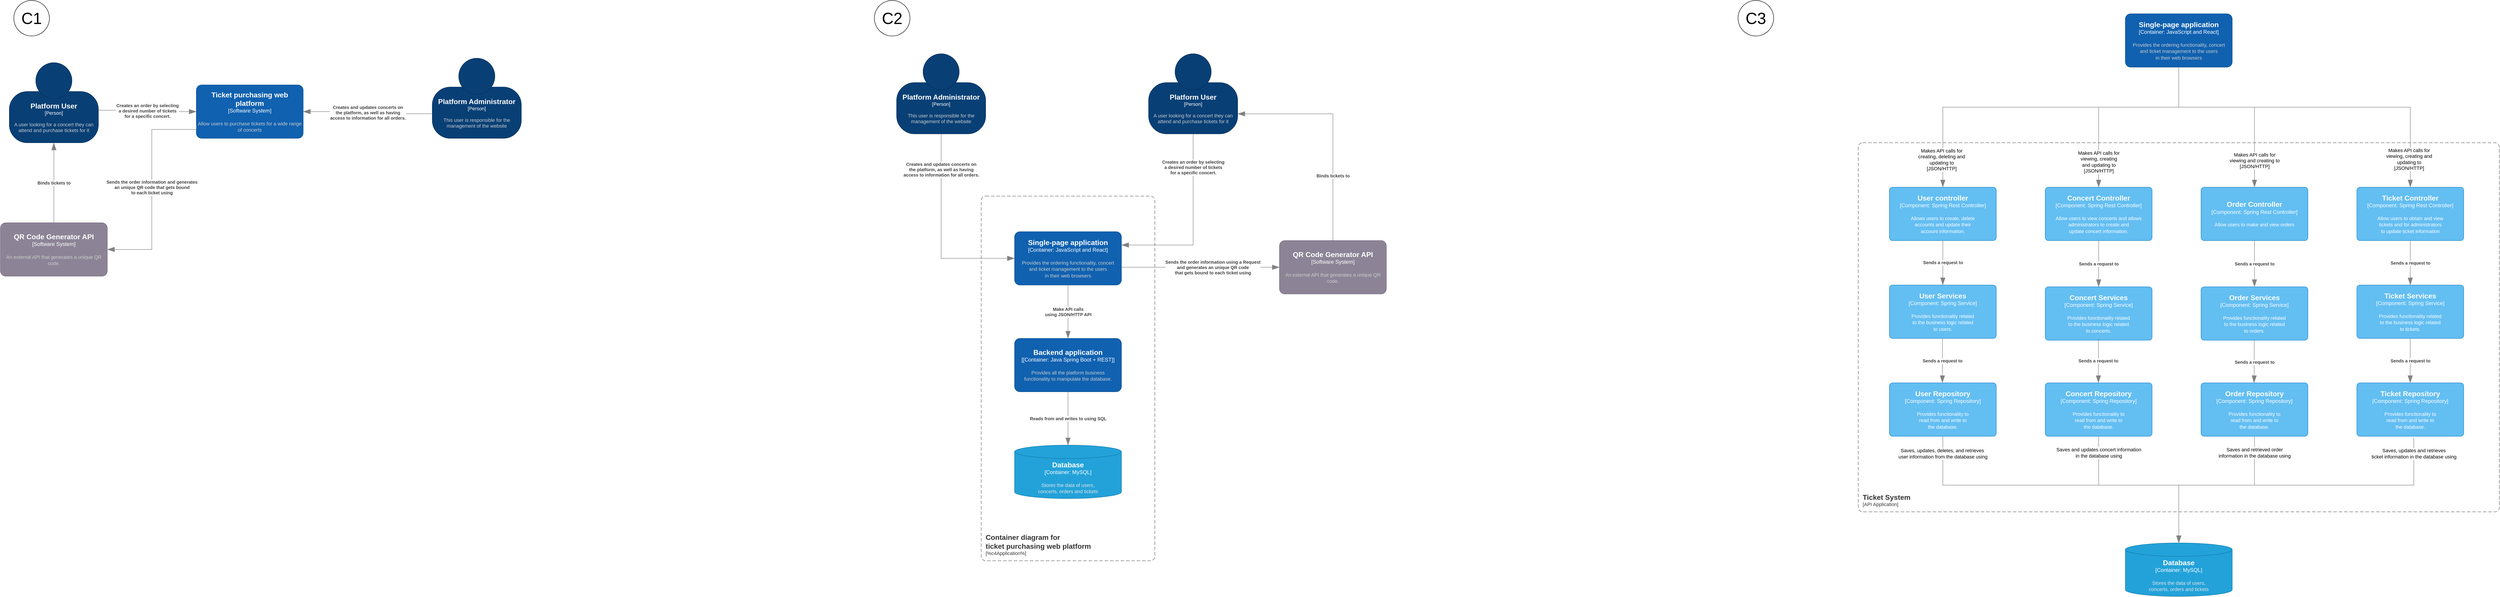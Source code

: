 <mxfile version="22.0.4" type="device">
  <diagram name="Page-1" id="3RLFzzzIy6mbTQJXtCnw">
    <mxGraphModel dx="3549" dy="2446" grid="1" gridSize="10" guides="1" tooltips="1" connect="1" arrows="1" fold="1" page="1" pageScale="1" pageWidth="827" pageHeight="1169" math="0" shadow="0">
      <root>
        <mxCell id="0" />
        <mxCell id="1" parent="0" />
        <object placeholders="1" c4Name="Platform Administrator" c4Type="Person" c4Description="This user is responsible for the management of the website" label="&lt;font style=&quot;font-size: 16px&quot;&gt;&lt;b&gt;%c4Name%&lt;/b&gt;&lt;/font&gt;&lt;div&gt;[%c4Type%]&lt;/div&gt;&lt;br&gt;&lt;div&gt;&lt;font style=&quot;font-size: 11px&quot;&gt;&lt;font color=&quot;#cccccc&quot;&gt;%c4Description%&lt;/font&gt;&lt;/div&gt;" id="yd8mIZWFUKg9_xZ7_0ex-1">
          <mxCell style="html=1;fontSize=11;dashed=0;whiteSpace=wrap;fillColor=#083F75;strokeColor=#06315C;fontColor=#ffffff;shape=mxgraph.c4.person2;align=center;metaEdit=1;points=[[0.5,0,0],[1,0.5,0],[1,0.75,0],[0.75,1,0],[0.5,1,0],[0.25,1,0],[0,0.75,0],[0,0.5,0]];resizable=0;" parent="1" vertex="1">
            <mxGeometry x="557" y="10" width="200" height="180" as="geometry" />
          </mxCell>
        </object>
        <object placeholders="1" c4Name="Platform User" c4Type="Person" c4Description="A user looking for a concert they can attend and purchase tickets for it" label="&lt;font style=&quot;font-size: 16px&quot;&gt;&lt;b&gt;%c4Name%&lt;/b&gt;&lt;/font&gt;&lt;div&gt;[%c4Type%]&lt;/div&gt;&lt;br&gt;&lt;div&gt;&lt;font style=&quot;font-size: 11px&quot;&gt;&lt;font color=&quot;#cccccc&quot;&gt;%c4Description%&lt;/font&gt;&lt;/div&gt;" id="yd8mIZWFUKg9_xZ7_0ex-2">
          <mxCell style="html=1;fontSize=11;dashed=0;whiteSpace=wrap;fillColor=#083F75;strokeColor=#06315C;fontColor=#ffffff;shape=mxgraph.c4.person2;align=center;metaEdit=1;points=[[0.5,0,0],[1,0.5,0],[1,0.75,0],[0.75,1,0],[0.5,1,0],[0.25,1,0],[0,0.75,0],[0,0.5,0]];resizable=0;" parent="1" vertex="1">
            <mxGeometry x="-393" y="20" width="200" height="180" as="geometry" />
          </mxCell>
        </object>
        <object placeholders="1" c4Name="Ticket purchasing web platform" c4Type="Software System" c4Description="Allow users to purchase tickets for a wide range of concerts" label="&lt;font style=&quot;font-size: 16px&quot;&gt;&lt;b&gt;%c4Name%&lt;/b&gt;&lt;/font&gt;&lt;div&gt;[%c4Type%]&lt;/div&gt;&lt;br&gt;&lt;div&gt;&lt;font style=&quot;font-size: 11px&quot;&gt;&lt;font color=&quot;#cccccc&quot;&gt;%c4Description%&lt;/font&gt;&lt;/div&gt;" id="yd8mIZWFUKg9_xZ7_0ex-3">
          <mxCell style="rounded=1;whiteSpace=wrap;html=1;labelBackgroundColor=none;fillColor=#1061B0;fontColor=#ffffff;align=center;arcSize=10;strokeColor=#0D5091;metaEdit=1;resizable=0;points=[[0.25,0,0],[0.5,0,0],[0.75,0,0],[1,0.25,0],[1,0.5,0],[1,0.75,0],[0.75,1,0],[0.5,1,0],[0.25,1,0],[0,0.75,0],[0,0.5,0],[0,0.25,0]];" parent="1" vertex="1">
            <mxGeometry x="27" y="70" width="240" height="120" as="geometry" />
          </mxCell>
        </object>
        <object placeholders="1" c4Name="QR Code Generator API" c4Type="Software System" c4Description="An external API that generates a unique QR code." label="&lt;font style=&quot;font-size: 16px&quot;&gt;&lt;b&gt;%c4Name%&lt;/b&gt;&lt;/font&gt;&lt;div&gt;[%c4Type%]&lt;/div&gt;&lt;br&gt;&lt;div&gt;&lt;font style=&quot;font-size: 11px&quot;&gt;&lt;font color=&quot;#cccccc&quot;&gt;%c4Description%&lt;/font&gt;&lt;/div&gt;" id="yd8mIZWFUKg9_xZ7_0ex-4">
          <mxCell style="rounded=1;whiteSpace=wrap;html=1;labelBackgroundColor=none;fillColor=#8C8496;fontColor=#ffffff;align=center;arcSize=10;strokeColor=#736782;metaEdit=1;resizable=0;points=[[0.25,0,0],[0.5,0,0],[0.75,0,0],[1,0.25,0],[1,0.5,0],[1,0.75,0],[0.75,1,0],[0.5,1,0],[0.25,1,0],[0,0.75,0],[0,0.5,0],[0,0.25,0]];" parent="1" vertex="1">
            <mxGeometry x="-413" y="380" width="240" height="120" as="geometry" />
          </mxCell>
        </object>
        <object placeholders="1" c4Type="Relationship" c4Description="Sends the order information and generates&#xa;an unique QR code that gets bound&#xa;to each ticket using" label="&lt;div style=&quot;text-align: left&quot;&gt;&lt;div style=&quot;text-align: center&quot;&gt;&lt;b&gt;%c4Description%&lt;/b&gt;&lt;/div&gt;" id="yd8mIZWFUKg9_xZ7_0ex-5">
          <mxCell style="endArrow=blockThin;html=1;fontSize=10;fontColor=#404040;strokeWidth=1;endFill=1;strokeColor=#828282;elbow=vertical;metaEdit=1;endSize=14;startSize=14;jumpStyle=arc;jumpSize=16;rounded=0;edgeStyle=orthogonalEdgeStyle;exitX=0;exitY=0.75;exitDx=0;exitDy=0;exitPerimeter=0;entryX=1;entryY=0.5;entryDx=0;entryDy=0;entryPerimeter=0;" parent="1" source="yd8mIZWFUKg9_xZ7_0ex-3" target="yd8mIZWFUKg9_xZ7_0ex-4" edge="1">
            <mxGeometry width="240" relative="1" as="geometry">
              <mxPoint x="-33" y="370" as="sourcePoint" />
              <mxPoint x="207" y="370" as="targetPoint" />
              <Array as="points">
                <mxPoint x="27" y="170" />
                <mxPoint x="-73" y="170" />
                <mxPoint x="-73" y="440" />
              </Array>
            </mxGeometry>
          </mxCell>
        </object>
        <object placeholders="1" c4Type="Relationship" c4Description="Binds tickets to" label="&lt;div style=&quot;text-align: left&quot;&gt;&lt;div style=&quot;text-align: center&quot;&gt;&lt;b&gt;%c4Description%&lt;/b&gt;&lt;/div&gt;" id="yd8mIZWFUKg9_xZ7_0ex-6">
          <mxCell style="endArrow=blockThin;html=1;fontSize=10;fontColor=#404040;strokeWidth=1;endFill=1;strokeColor=#828282;elbow=vertical;metaEdit=1;endSize=14;startSize=14;jumpStyle=arc;jumpSize=16;rounded=0;edgeStyle=orthogonalEdgeStyle;exitX=0.5;exitY=0;exitDx=0;exitDy=0;exitPerimeter=0;entryX=0.5;entryY=1;entryDx=0;entryDy=0;entryPerimeter=0;" parent="1" source="yd8mIZWFUKg9_xZ7_0ex-4" target="yd8mIZWFUKg9_xZ7_0ex-2" edge="1">
            <mxGeometry width="240" relative="1" as="geometry">
              <mxPoint x="-33" y="370" as="sourcePoint" />
              <mxPoint x="207" y="370" as="targetPoint" />
            </mxGeometry>
          </mxCell>
        </object>
        <object placeholders="1" c4Type="Relationship" c4Description="Creates an order by selecting &#xa;a desired number of tickets &#xa;for a specific concert." label="&lt;div style=&quot;text-align: left&quot;&gt;&lt;div style=&quot;text-align: center&quot;&gt;&lt;b&gt;%c4Description%&lt;/b&gt;&lt;/div&gt;" id="yd8mIZWFUKg9_xZ7_0ex-9">
          <mxCell style="endArrow=blockThin;html=1;fontSize=10;fontColor=#404040;strokeWidth=1;endFill=1;strokeColor=#828282;elbow=vertical;metaEdit=1;endSize=14;startSize=14;jumpStyle=arc;jumpSize=16;rounded=0;edgeStyle=orthogonalEdgeStyle;exitX=1;exitY=0.594;exitDx=0;exitDy=0;exitPerimeter=0;entryX=0;entryY=0.5;entryDx=0;entryDy=0;entryPerimeter=0;" parent="1" source="yd8mIZWFUKg9_xZ7_0ex-2" target="yd8mIZWFUKg9_xZ7_0ex-3" edge="1">
            <mxGeometry width="240" relative="1" as="geometry">
              <mxPoint x="-33" y="370" as="sourcePoint" />
              <mxPoint x="207" y="370" as="targetPoint" />
            </mxGeometry>
          </mxCell>
        </object>
        <object placeholders="1" c4Type="Relationship" c4Description="Creates and updates concerts on &#xa;the platform, as well as having &#xa;access to information for all orders." label="&lt;div style=&quot;text-align: left&quot;&gt;&lt;div style=&quot;text-align: center&quot;&gt;&lt;b&gt;%c4Description%&lt;/b&gt;&lt;/div&gt;" id="yd8mIZWFUKg9_xZ7_0ex-10">
          <mxCell style="endArrow=blockThin;html=1;fontSize=10;fontColor=#404040;strokeWidth=1;endFill=1;strokeColor=#828282;elbow=vertical;metaEdit=1;endSize=14;startSize=14;jumpStyle=arc;jumpSize=16;rounded=0;edgeStyle=orthogonalEdgeStyle;exitX=-0.005;exitY=0.694;exitDx=0;exitDy=0;exitPerimeter=0;entryX=1;entryY=0.5;entryDx=0;entryDy=0;entryPerimeter=0;" parent="1" source="yd8mIZWFUKg9_xZ7_0ex-1" target="yd8mIZWFUKg9_xZ7_0ex-3" edge="1">
            <mxGeometry width="240" relative="1" as="geometry">
              <mxPoint x="-33" y="370" as="sourcePoint" />
              <mxPoint x="207" y="370" as="targetPoint" />
            </mxGeometry>
          </mxCell>
        </object>
        <mxCell id="yd8mIZWFUKg9_xZ7_0ex-11" value="&lt;font style=&quot;font-size: 36px;&quot;&gt;C1&lt;/font&gt;" style="ellipse;whiteSpace=wrap;html=1;aspect=fixed;" parent="1" vertex="1">
          <mxGeometry x="-383" y="-120" width="80" height="80" as="geometry" />
        </mxCell>
        <object placeholders="1" c4Name="Platform Administrator" c4Type="Person" c4Description="This user is responsible for the management of the website" label="&lt;font style=&quot;font-size: 16px&quot;&gt;&lt;b&gt;%c4Name%&lt;/b&gt;&lt;/font&gt;&lt;div&gt;[%c4Type%]&lt;/div&gt;&lt;br&gt;&lt;div&gt;&lt;font style=&quot;font-size: 11px&quot;&gt;&lt;font color=&quot;#cccccc&quot;&gt;%c4Description%&lt;/font&gt;&lt;/div&gt;" id="yd8mIZWFUKg9_xZ7_0ex-12">
          <mxCell style="html=1;fontSize=11;dashed=0;whiteSpace=wrap;fillColor=#083F75;strokeColor=#06315C;fontColor=#ffffff;shape=mxgraph.c4.person2;align=center;metaEdit=1;points=[[0.5,0,0],[1,0.5,0],[1,0.75,0],[0.75,1,0],[0.5,1,0],[0.25,1,0],[0,0.75,0],[0,0.5,0]];resizable=0;" parent="1" vertex="1">
            <mxGeometry x="1600" width="200" height="180" as="geometry" />
          </mxCell>
        </object>
        <object placeholders="1" c4Name="Platform User" c4Type="Person" c4Description="A user looking for a concert they can attend and purchase tickets for it" label="&lt;font style=&quot;font-size: 16px&quot;&gt;&lt;b&gt;%c4Name%&lt;/b&gt;&lt;/font&gt;&lt;div&gt;[%c4Type%]&lt;/div&gt;&lt;br&gt;&lt;div&gt;&lt;font style=&quot;font-size: 11px&quot;&gt;&lt;font color=&quot;#cccccc&quot;&gt;%c4Description%&lt;/font&gt;&lt;/div&gt;" id="yd8mIZWFUKg9_xZ7_0ex-13">
          <mxCell style="html=1;fontSize=11;dashed=0;whiteSpace=wrap;fillColor=#083F75;strokeColor=#06315C;fontColor=#ffffff;shape=mxgraph.c4.person2;align=center;metaEdit=1;points=[[0.5,0,0],[1,0.5,0],[1,0.75,0],[0.75,1,0],[0.5,1,0],[0.25,1,0],[0,0.75,0],[0,0.5,0]];resizable=0;" parent="1" vertex="1">
            <mxGeometry x="2166" width="200" height="180" as="geometry" />
          </mxCell>
        </object>
        <mxCell id="yd8mIZWFUKg9_xZ7_0ex-14" value="&lt;font style=&quot;font-size: 36px;&quot;&gt;C2&lt;/font&gt;" style="ellipse;whiteSpace=wrap;html=1;aspect=fixed;" parent="1" vertex="1">
          <mxGeometry x="1550" y="-120" width="80" height="80" as="geometry" />
        </mxCell>
        <object placeholders="1" c4Name="Container diagram for &#xa;ticket purchasing web platform" c4Type="ContainerScopeBoundary" label="&lt;font style=&quot;font-size: 16px&quot;&gt;&lt;b&gt;&lt;div style=&quot;text-align: left&quot;&gt;%c4Name%&lt;/div&gt;&lt;/b&gt;&lt;/font&gt;&lt;div style=&quot;text-align: left&quot;&gt;[%c4Application%]&lt;/div&gt;" id="yd8mIZWFUKg9_xZ7_0ex-15">
          <mxCell style="rounded=1;fontSize=11;whiteSpace=wrap;html=1;dashed=1;arcSize=20;fillColor=none;strokeColor=#666666;fontColor=#333333;labelBackgroundColor=none;align=left;verticalAlign=bottom;labelBorderColor=none;spacingTop=0;spacing=10;dashPattern=8 4;metaEdit=1;rotatable=0;perimeter=rectanglePerimeter;noLabel=0;labelPadding=0;allowArrows=0;connectable=0;expand=0;recursiveResize=0;editable=1;pointerEvents=0;absoluteArcSize=1;points=[[0.25,0,0],[0.5,0,0],[0.75,0,0],[1,0.25,0],[1,0.5,0],[1,0.75,0],[0.75,1,0],[0.5,1,0],[0.25,1,0],[0,0.75,0],[0,0.5,0],[0,0.25,0]];" parent="1" vertex="1">
            <mxGeometry x="1790" y="320" width="390" height="820" as="geometry" />
          </mxCell>
        </object>
        <object placeholders="1" c4Type="Database" c4Container="Container" c4Technology="MySQL" c4Description="Stores the data of users, &#xa;concerts, orders and tickets" label="&lt;font style=&quot;font-size: 16px&quot;&gt;&lt;b&gt;%c4Type%&lt;/b&gt;&lt;/font&gt;&lt;div&gt;[%c4Container%:&amp;nbsp;%c4Technology%]&lt;/div&gt;&lt;br&gt;&lt;div&gt;&lt;font style=&quot;font-size: 11px&quot;&gt;&lt;font color=&quot;#E6E6E6&quot;&gt;%c4Description%&lt;/font&gt;&lt;/div&gt;" id="yd8mIZWFUKg9_xZ7_0ex-16">
          <mxCell style="shape=cylinder3;size=15;whiteSpace=wrap;html=1;boundedLbl=1;rounded=0;labelBackgroundColor=none;fillColor=#23A2D9;fontSize=12;fontColor=#ffffff;align=center;strokeColor=#0E7DAD;metaEdit=1;points=[[0.5,0,0],[1,0.25,0],[1,0.5,0],[1,0.75,0],[0.5,1,0],[0,0.75,0],[0,0.5,0],[0,0.25,0]];resizable=0;" parent="1" vertex="1">
            <mxGeometry x="1865" y="880" width="240" height="120" as="geometry" />
          </mxCell>
        </object>
        <object placeholders="1" c4Name="Backend application" c4Type="[Container: Java Spring Boot + REST]" c4Description="Provides all the platform business&#xa;functionality to manipulate the database." label="&lt;font style=&quot;font-size: 16px&quot;&gt;&lt;b&gt;%c4Name%&lt;/b&gt;&lt;/font&gt;&lt;div&gt;[%c4Type%]&lt;/div&gt;&lt;br&gt;&lt;div&gt;&lt;font style=&quot;font-size: 11px&quot;&gt;&lt;font color=&quot;#cccccc&quot;&gt;%c4Description%&lt;/font&gt;&lt;/div&gt;" id="yd8mIZWFUKg9_xZ7_0ex-17">
          <mxCell style="rounded=1;whiteSpace=wrap;html=1;labelBackgroundColor=none;fillColor=#1061B0;fontColor=#ffffff;align=center;arcSize=10;strokeColor=#0D5091;metaEdit=1;resizable=0;points=[[0.25,0,0],[0.5,0,0],[0.75,0,0],[1,0.25,0],[1,0.5,0],[1,0.75,0],[0.75,1,0],[0.5,1,0],[0.25,1,0],[0,0.75,0],[0,0.5,0],[0,0.25,0]];" parent="1" vertex="1">
            <mxGeometry x="1865" y="640" width="240" height="120" as="geometry" />
          </mxCell>
        </object>
        <object placeholders="1" c4Name="Single-page application" c4Type="Container: JavaScript and React" c4Description="Provides the ordering functionality, concert&#xa; and ticket management to the users &#xa;in their web browsers" label="&lt;font style=&quot;font-size: 16px&quot;&gt;&lt;b&gt;%c4Name%&lt;/b&gt;&lt;/font&gt;&lt;div&gt;[%c4Type%]&lt;/div&gt;&lt;br&gt;&lt;div&gt;&lt;font style=&quot;font-size: 11px&quot;&gt;&lt;font color=&quot;#cccccc&quot;&gt;%c4Description%&lt;/font&gt;&lt;/div&gt;" id="yd8mIZWFUKg9_xZ7_0ex-18">
          <mxCell style="rounded=1;whiteSpace=wrap;html=1;labelBackgroundColor=none;fillColor=#1061B0;fontColor=#ffffff;align=center;arcSize=10;strokeColor=#0D5091;metaEdit=1;resizable=0;points=[[0.25,0,0],[0.5,0,0],[0.75,0,0],[1,0.25,0],[1,0.5,0],[1,0.75,0],[0.75,1,0],[0.5,1,0],[0.25,1,0],[0,0.75,0],[0,0.5,0],[0,0.25,0]];" parent="1" vertex="1">
            <mxGeometry x="1865" y="400" width="240" height="120" as="geometry" />
          </mxCell>
        </object>
        <object placeholders="1" c4Type="Relationship" c4Description="Creates and updates concerts on &#xa;the platform, as well as having &#xa;access to information for all orders." label="&lt;div style=&quot;text-align: left&quot;&gt;&lt;div style=&quot;text-align: center&quot;&gt;&lt;b&gt;%c4Description%&lt;/b&gt;&lt;/div&gt;" id="yd8mIZWFUKg9_xZ7_0ex-20">
          <mxCell style="endArrow=blockThin;html=1;fontSize=10;fontColor=#404040;strokeWidth=1;endFill=1;strokeColor=#828282;elbow=vertical;metaEdit=1;endSize=14;startSize=14;jumpStyle=arc;jumpSize=16;rounded=0;edgeStyle=orthogonalEdgeStyle;exitX=0.5;exitY=1;exitDx=0;exitDy=0;exitPerimeter=0;entryX=0;entryY=0.5;entryDx=0;entryDy=0;entryPerimeter=0;" parent="1" source="yd8mIZWFUKg9_xZ7_0ex-12" target="yd8mIZWFUKg9_xZ7_0ex-18" edge="1">
            <mxGeometry x="-0.64" width="240" relative="1" as="geometry">
              <mxPoint x="1850" y="400" as="sourcePoint" />
              <mxPoint x="2090" y="400" as="targetPoint" />
              <mxPoint as="offset" />
            </mxGeometry>
          </mxCell>
        </object>
        <object placeholders="1" c4Type="Relationship" c4Description="Creates an order by selecting &#xa;a desired number of tickets &#xa;for a specific concert." label="&lt;div style=&quot;text-align: left&quot;&gt;&lt;div style=&quot;text-align: center&quot;&gt;&lt;b&gt;%c4Description%&lt;/b&gt;&lt;/div&gt;" id="yd8mIZWFUKg9_xZ7_0ex-21">
          <mxCell style="endArrow=blockThin;html=1;fontSize=10;fontColor=#404040;strokeWidth=1;endFill=1;strokeColor=#828282;elbow=vertical;metaEdit=1;endSize=14;startSize=14;jumpStyle=arc;jumpSize=16;rounded=0;edgeStyle=orthogonalEdgeStyle;exitX=0.5;exitY=1;exitDx=0;exitDy=0;exitPerimeter=0;entryX=1;entryY=0.25;entryDx=0;entryDy=0;entryPerimeter=0;" parent="1" source="yd8mIZWFUKg9_xZ7_0ex-13" target="yd8mIZWFUKg9_xZ7_0ex-18" edge="1">
            <mxGeometry x="-0.637" width="240" relative="1" as="geometry">
              <mxPoint x="2060" y="310" as="sourcePoint" />
              <mxPoint x="2300" y="310" as="targetPoint" />
              <Array as="points">
                <mxPoint x="2266" y="430" />
              </Array>
              <mxPoint as="offset" />
            </mxGeometry>
          </mxCell>
        </object>
        <object placeholders="1" c4Type="Relationship" c4Description="Sends the order information using a Request &#xa;and generates an unique QR code &#xa;that gets bound to each ticket using" label="&lt;div style=&quot;text-align: left&quot;&gt;&lt;div style=&quot;text-align: center&quot;&gt;&lt;b&gt;%c4Description%&lt;/b&gt;&lt;/div&gt;" id="yd8mIZWFUKg9_xZ7_0ex-23">
          <mxCell style="endArrow=blockThin;html=1;fontSize=10;fontColor=#404040;strokeWidth=1;endFill=1;strokeColor=#828282;elbow=vertical;metaEdit=1;endSize=14;startSize=14;jumpStyle=arc;jumpSize=16;rounded=0;edgeStyle=orthogonalEdgeStyle;exitX=1;exitY=0.75;exitDx=0;exitDy=0;exitPerimeter=0;entryX=0;entryY=0.5;entryDx=0;entryDy=0;entryPerimeter=0;" parent="1" target="yd8mIZWFUKg9_xZ7_0ex-27" edge="1">
            <mxGeometry x="0.156" width="240" relative="1" as="geometry">
              <mxPoint x="2105" y="480" as="sourcePoint" />
              <mxPoint x="2440" y="480" as="targetPoint" />
              <Array as="points" />
              <mxPoint as="offset" />
            </mxGeometry>
          </mxCell>
        </object>
        <object placeholders="1" c4Type="Relationship" c4Description="Binds tickets to" label="&lt;div style=&quot;text-align: left&quot;&gt;&lt;div style=&quot;text-align: center&quot;&gt;&lt;b&gt;%c4Description%&lt;/b&gt;&lt;/div&gt;" id="yd8mIZWFUKg9_xZ7_0ex-24">
          <mxCell style="endArrow=blockThin;html=1;fontSize=10;fontColor=#404040;strokeWidth=1;endFill=1;strokeColor=#828282;elbow=vertical;metaEdit=1;endSize=14;startSize=14;jumpStyle=arc;jumpSize=16;rounded=0;edgeStyle=orthogonalEdgeStyle;exitX=0.5;exitY=0;exitDx=0;exitDy=0;exitPerimeter=0;entryX=1;entryY=0.75;entryDx=0;entryDy=0;entryPerimeter=0;" parent="1" source="yd8mIZWFUKg9_xZ7_0ex-27" target="yd8mIZWFUKg9_xZ7_0ex-13" edge="1">
            <mxGeometry x="-0.415" width="240" relative="1" as="geometry">
              <mxPoint x="2560" y="420" as="sourcePoint" />
              <mxPoint x="2530" y="140" as="targetPoint" />
              <mxPoint as="offset" />
            </mxGeometry>
          </mxCell>
        </object>
        <object placeholders="1" c4Type="Relationship" c4Description="Make API calls&#xa;using JSON/HTTP API" label="&lt;div style=&quot;text-align: left&quot;&gt;&lt;div style=&quot;text-align: center&quot;&gt;&lt;b&gt;%c4Description%&lt;/b&gt;&lt;/div&gt;" id="yd8mIZWFUKg9_xZ7_0ex-25">
          <mxCell style="endArrow=blockThin;html=1;fontSize=10;fontColor=#404040;strokeWidth=1;endFill=1;strokeColor=#828282;elbow=vertical;metaEdit=1;endSize=14;startSize=14;jumpStyle=arc;jumpSize=16;rounded=0;edgeStyle=orthogonalEdgeStyle;exitX=0.5;exitY=1;exitDx=0;exitDy=0;exitPerimeter=0;entryX=0.5;entryY=0;entryDx=0;entryDy=0;entryPerimeter=0;" parent="1" source="yd8mIZWFUKg9_xZ7_0ex-18" target="yd8mIZWFUKg9_xZ7_0ex-17" edge="1">
            <mxGeometry width="240" relative="1" as="geometry">
              <mxPoint x="2060" y="830" as="sourcePoint" />
              <mxPoint x="2300" y="830" as="targetPoint" />
            </mxGeometry>
          </mxCell>
        </object>
        <object placeholders="1" c4Type="Relationship" c4Description="Reads from and writes to using SQL" label="&lt;div style=&quot;text-align: left&quot;&gt;&lt;div style=&quot;text-align: center&quot;&gt;&lt;b&gt;%c4Description%&lt;/b&gt;&lt;/div&gt;" id="yd8mIZWFUKg9_xZ7_0ex-26">
          <mxCell style="endArrow=blockThin;html=1;fontSize=10;fontColor=#404040;strokeWidth=1;endFill=1;strokeColor=#828282;elbow=vertical;metaEdit=1;endSize=14;startSize=14;jumpStyle=arc;jumpSize=16;rounded=0;edgeStyle=orthogonalEdgeStyle;exitX=0.5;exitY=1;exitDx=0;exitDy=0;exitPerimeter=0;entryX=0.5;entryY=0;entryDx=0;entryDy=0;entryPerimeter=0;" parent="1" source="yd8mIZWFUKg9_xZ7_0ex-17" target="yd8mIZWFUKg9_xZ7_0ex-16" edge="1">
            <mxGeometry width="240" relative="1" as="geometry">
              <mxPoint x="2060" y="740" as="sourcePoint" />
              <mxPoint x="2300" y="740" as="targetPoint" />
            </mxGeometry>
          </mxCell>
        </object>
        <object placeholders="1" c4Name="QR Code Generator API" c4Type="Software System" c4Description="An external API that generates a unique QR code." label="&lt;font style=&quot;font-size: 16px&quot;&gt;&lt;b&gt;%c4Name%&lt;/b&gt;&lt;/font&gt;&lt;div&gt;[%c4Type%]&lt;/div&gt;&lt;br&gt;&lt;div&gt;&lt;font style=&quot;font-size: 11px&quot;&gt;&lt;font color=&quot;#cccccc&quot;&gt;%c4Description%&lt;/font&gt;&lt;/div&gt;" id="yd8mIZWFUKg9_xZ7_0ex-27">
          <mxCell style="rounded=1;whiteSpace=wrap;html=1;labelBackgroundColor=none;fillColor=#8C8496;fontColor=#ffffff;align=center;arcSize=10;strokeColor=#736782;metaEdit=1;resizable=0;points=[[0.25,0,0],[0.5,0,0],[0.75,0,0],[1,0.25,0],[1,0.5,0],[1,0.75,0],[0.75,1,0],[0.5,1,0],[0.25,1,0],[0,0.75,0],[0,0.5,0],[0,0.25,0]];" parent="1" vertex="1">
            <mxGeometry x="2460" y="420" width="240" height="120" as="geometry" />
          </mxCell>
        </object>
        <mxCell id="yd8mIZWFUKg9_xZ7_0ex-28" value="&lt;font style=&quot;font-size: 36px;&quot;&gt;C3&lt;br&gt;&lt;/font&gt;" style="ellipse;whiteSpace=wrap;html=1;aspect=fixed;" parent="1" vertex="1">
          <mxGeometry x="3490" y="-120" width="80" height="80" as="geometry" />
        </mxCell>
        <object placeholders="1" c4Name="Ticket System" c4Type="ContainerScopeBoundary" c4Application="API Application" label="&lt;font style=&quot;font-size: 16px&quot;&gt;&lt;b&gt;&lt;div style=&quot;text-align: left&quot;&gt;%c4Name%&lt;/div&gt;&lt;/b&gt;&lt;/font&gt;&lt;div style=&quot;text-align: left&quot;&gt;[%c4Application%]&lt;/div&gt;" id="yd8mIZWFUKg9_xZ7_0ex-30">
          <mxCell style="rounded=1;fontSize=11;whiteSpace=wrap;html=1;dashed=1;arcSize=20;fillColor=none;strokeColor=#666666;fontColor=#333333;labelBackgroundColor=none;align=left;verticalAlign=bottom;labelBorderColor=none;spacingTop=0;spacing=10;dashPattern=8 4;metaEdit=1;rotatable=0;perimeter=rectanglePerimeter;noLabel=0;labelPadding=0;allowArrows=0;connectable=0;expand=0;recursiveResize=0;editable=1;pointerEvents=0;absoluteArcSize=1;points=[[0.25,0,0],[0.5,0,0],[0.75,0,0],[1,0.25,0],[1,0.5,0],[1,0.75,0],[0.75,1,0],[0.5,1,0],[0.25,1,0],[0,0.75,0],[0,0.5,0],[0,0.25,0]];" parent="1" vertex="1">
            <mxGeometry x="3760" y="200" width="1440" height="830" as="geometry" />
          </mxCell>
        </object>
        <object placeholders="1" c4Name="Single-page application" c4Type="Container: JavaScript and React" c4Description="Provides the ordering functionality, concert&#xa; and ticket management to the users &#xa;in their web browsers" label="&lt;font style=&quot;font-size: 16px&quot;&gt;&lt;b&gt;%c4Name%&lt;/b&gt;&lt;/font&gt;&lt;div&gt;[%c4Type%]&lt;/div&gt;&lt;br&gt;&lt;div&gt;&lt;font style=&quot;font-size: 11px&quot;&gt;&lt;font color=&quot;#cccccc&quot;&gt;%c4Description%&lt;/font&gt;&lt;/div&gt;" id="yd8mIZWFUKg9_xZ7_0ex-31">
          <mxCell style="rounded=1;whiteSpace=wrap;html=1;labelBackgroundColor=none;fillColor=#1061B0;fontColor=#ffffff;align=center;arcSize=10;strokeColor=#0D5091;metaEdit=1;resizable=0;points=[[0.25,0,0],[0.5,0,0],[0.75,0,0],[1,0.25,0],[1,0.5,0],[1,0.75,0],[0.75,1,0],[0.5,1,0],[0.25,1,0],[0,0.75,0],[0,0.5,0],[0,0.25,0]];" parent="1" vertex="1">
            <mxGeometry x="4360" y="-90" width="240" height="120" as="geometry" />
          </mxCell>
        </object>
        <object placeholders="1" c4Type="Relationship" id="yd8mIZWFUKg9_xZ7_0ex-38">
          <mxCell style="endArrow=blockThin;html=1;fontSize=10;fontColor=#404040;strokeWidth=1;endFill=1;strokeColor=#828282;elbow=vertical;metaEdit=1;endSize=14;startSize=14;jumpStyle=arc;jumpSize=16;rounded=0;edgeStyle=orthogonalEdgeStyle;entryX=0.5;entryY=0;entryDx=0;entryDy=0;entryPerimeter=0;" parent="1" target="yd8mIZWFUKg9_xZ7_0ex-45" edge="1">
            <mxGeometry width="240" relative="1" as="geometry">
              <mxPoint x="4480" y="30" as="sourcePoint" />
              <mxPoint x="4300" y="240" as="targetPoint" />
              <Array as="points">
                <mxPoint x="4480" y="120" />
                <mxPoint x="4300" y="120" />
              </Array>
            </mxGeometry>
          </mxCell>
        </object>
        <mxCell id="hAX12gE_xkIKobP7N-9E-3" value="Makes API calls for&lt;br style=&quot;border-color: var(--border-color);&quot;&gt;viewing, creating &lt;br&gt;and updating to&lt;br style=&quot;border-color: var(--border-color);&quot;&gt;[JSON/HTTP]" style="edgeLabel;html=1;align=center;verticalAlign=middle;resizable=0;points=[];" parent="yd8mIZWFUKg9_xZ7_0ex-38" vertex="1" connectable="0">
          <mxGeometry x="0.744" y="1" relative="1" as="geometry">
            <mxPoint x="-1" as="offset" />
          </mxGeometry>
        </mxCell>
        <object placeholders="1" c4Type="Relationship" id="yd8mIZWFUKg9_xZ7_0ex-39">
          <mxCell style="endArrow=blockThin;html=1;fontSize=10;fontColor=#404040;strokeWidth=1;endFill=1;strokeColor=#828282;elbow=vertical;metaEdit=1;endSize=14;startSize=14;jumpStyle=arc;jumpSize=16;rounded=0;edgeStyle=orthogonalEdgeStyle;entryX=0.5;entryY=0;entryDx=0;entryDy=0;entryPerimeter=0;" parent="1" target="yd8mIZWFUKg9_xZ7_0ex-46" edge="1">
            <mxGeometry width="240" relative="1" as="geometry">
              <mxPoint x="4480" y="30" as="sourcePoint" />
              <mxPoint x="4650" y="240" as="targetPoint" />
              <Array as="points">
                <mxPoint x="4480" y="120" />
                <mxPoint x="4650" y="120" />
              </Array>
            </mxGeometry>
          </mxCell>
        </object>
        <mxCell id="hAX12gE_xkIKobP7N-9E-6" value="Makes API calls for&lt;br style=&quot;border-color: var(--border-color);&quot;&gt;viewing and creating&amp;nbsp;to&lt;br style=&quot;border-color: var(--border-color);&quot;&gt;[JSON/HTTP]" style="edgeLabel;html=1;align=center;verticalAlign=middle;resizable=0;points=[];" parent="yd8mIZWFUKg9_xZ7_0ex-39" vertex="1" connectable="0">
          <mxGeometry x="0.669" y="2" relative="1" as="geometry">
            <mxPoint x="-2" y="13" as="offset" />
          </mxGeometry>
        </mxCell>
        <object placeholders="1" c4Type="Relationship" id="yd8mIZWFUKg9_xZ7_0ex-42">
          <mxCell style="endArrow=blockThin;html=1;fontSize=10;fontColor=#404040;strokeWidth=1;endFill=1;strokeColor=#828282;elbow=vertical;metaEdit=1;endSize=14;startSize=14;jumpStyle=arc;jumpSize=16;rounded=0;edgeStyle=orthogonalEdgeStyle;entryX=0.5;entryY=0;entryDx=0;entryDy=0;entryPerimeter=0;" parent="1" target="yd8mIZWFUKg9_xZ7_0ex-47" edge="1">
            <mxGeometry width="240" relative="1" as="geometry">
              <mxPoint x="4480" y="30" as="sourcePoint" />
              <mxPoint x="5000" y="240" as="targetPoint" />
              <Array as="points">
                <mxPoint x="4480" y="120" />
                <mxPoint x="5000" y="120" />
              </Array>
            </mxGeometry>
          </mxCell>
        </object>
        <mxCell id="hAX12gE_xkIKobP7N-9E-7" value="Makes API calls for&lt;br style=&quot;border-color: var(--border-color);&quot;&gt;viewing, creating and&lt;br style=&quot;border-color: var(--border-color);&quot;&gt;updating to&lt;br style=&quot;border-color: var(--border-color);&quot;&gt;[JSON/HTTP]" style="edgeLabel;html=1;align=center;verticalAlign=middle;resizable=0;points=[];" parent="yd8mIZWFUKg9_xZ7_0ex-42" vertex="1" connectable="0">
          <mxGeometry x="0.839" y="-3" relative="1" as="geometry">
            <mxPoint as="offset" />
          </mxGeometry>
        </mxCell>
        <object placeholders="1" c4Name="User controller" c4Type="Component" c4Technology="Spring Rest Controller" c4Description="Allows users to create, delete &#xa;accounts and update their &#xa;account information." label="&lt;font style=&quot;font-size: 16px&quot;&gt;&lt;b&gt;%c4Name%&lt;/b&gt;&lt;/font&gt;&lt;div&gt;[%c4Type%: %c4Technology%]&lt;/div&gt;&lt;br&gt;&lt;div&gt;&lt;font style=&quot;font-size: 11px&quot;&gt;%c4Description%&lt;/font&gt;&lt;/div&gt;" id="yd8mIZWFUKg9_xZ7_0ex-44">
          <mxCell style="rounded=1;whiteSpace=wrap;html=1;labelBackgroundColor=none;fillColor=#63BEF2;fontColor=#ffffff;align=center;arcSize=6;strokeColor=#2086C9;metaEdit=1;resizable=0;points=[[0.25,0,0],[0.5,0,0],[0.75,0,0],[1,0.25,0],[1,0.5,0],[1,0.75,0],[0.75,1,0],[0.5,1,0],[0.25,1,0],[0,0.75,0],[0,0.5,0],[0,0.25,0]];" parent="1" vertex="1">
            <mxGeometry x="3830" y="300" width="240" height="120" as="geometry" />
          </mxCell>
        </object>
        <object placeholders="1" c4Name="Concert Controller" c4Type="Component" c4Technology="Spring Rest Controller" c4Description="Allow users to view concerts and allows &#xa;administrators to create and &#xa;update concert information." label="&lt;font style=&quot;font-size: 16px&quot;&gt;&lt;b&gt;%c4Name%&lt;/b&gt;&lt;/font&gt;&lt;div&gt;[%c4Type%: %c4Technology%]&lt;/div&gt;&lt;br&gt;&lt;div&gt;&lt;font style=&quot;font-size: 11px&quot;&gt;%c4Description%&lt;/font&gt;&lt;/div&gt;" id="yd8mIZWFUKg9_xZ7_0ex-45">
          <mxCell style="rounded=1;whiteSpace=wrap;html=1;labelBackgroundColor=none;fillColor=#63BEF2;fontColor=#ffffff;align=center;arcSize=6;strokeColor=#2086C9;metaEdit=1;resizable=0;points=[[0.25,0,0],[0.5,0,0],[0.75,0,0],[1,0.25,0],[1,0.5,0],[1,0.75,0],[0.75,1,0],[0.5,1,0],[0.25,1,0],[0,0.75,0],[0,0.5,0],[0,0.25,0]];" parent="1" vertex="1">
            <mxGeometry x="4180" y="300" width="240" height="120" as="geometry" />
          </mxCell>
        </object>
        <object placeholders="1" c4Name="Order Controller" c4Type="Component" c4Technology="Spring Rest Controller" c4Description="Allow users to make and view orders" label="&lt;font style=&quot;font-size: 16px&quot;&gt;&lt;b&gt;%c4Name%&lt;/b&gt;&lt;/font&gt;&lt;div&gt;[%c4Type%: %c4Technology%]&lt;/div&gt;&lt;br&gt;&lt;div&gt;&lt;font style=&quot;font-size: 11px&quot;&gt;%c4Description%&lt;/font&gt;&lt;/div&gt;" id="yd8mIZWFUKg9_xZ7_0ex-46">
          <mxCell style="rounded=1;whiteSpace=wrap;html=1;labelBackgroundColor=none;fillColor=#63BEF2;fontColor=#ffffff;align=center;arcSize=6;strokeColor=#2086C9;metaEdit=1;resizable=0;points=[[0.25,0,0],[0.5,0,0],[0.75,0,0],[1,0.25,0],[1,0.5,0],[1,0.75,0],[0.75,1,0],[0.5,1,0],[0.25,1,0],[0,0.75,0],[0,0.5,0],[0,0.25,0]];" parent="1" vertex="1">
            <mxGeometry x="4530" y="300" width="240" height="120" as="geometry" />
          </mxCell>
        </object>
        <object placeholders="1" c4Name="Ticket Controller" c4Type="Component" c4Technology="Spring Rest Controller" c4Description="Allow users to obtain and view&#xa;tickets and for administrators&#xa;to update ticket information" label="&lt;font style=&quot;font-size: 16px&quot;&gt;&lt;b&gt;%c4Name%&lt;/b&gt;&lt;/font&gt;&lt;div&gt;[%c4Type%: %c4Technology%]&lt;/div&gt;&lt;br&gt;&lt;div&gt;&lt;font style=&quot;font-size: 11px&quot;&gt;%c4Description%&lt;/font&gt;&lt;/div&gt;" id="yd8mIZWFUKg9_xZ7_0ex-47">
          <mxCell style="rounded=1;whiteSpace=wrap;html=1;labelBackgroundColor=none;fillColor=#63BEF2;fontColor=#ffffff;align=center;arcSize=6;strokeColor=#2086C9;metaEdit=1;resizable=0;points=[[0.25,0,0],[0.5,0,0],[0.75,0,0],[1,0.25,0],[1,0.5,0],[1,0.75,0],[0.75,1,0],[0.5,1,0],[0.25,1,0],[0,0.75,0],[0,0.5,0],[0,0.25,0]];" parent="1" vertex="1">
            <mxGeometry x="4880" y="300" width="240" height="120" as="geometry" />
          </mxCell>
        </object>
        <object placeholders="1" c4Name="User Services" c4Type="Component" c4Technology="Spring Service" c4Description="Provides functionality related&#xa;to the business logic related &#xa;to users.&#xa;" label="&lt;font style=&quot;font-size: 16px&quot;&gt;&lt;b&gt;%c4Name%&lt;/b&gt;&lt;/font&gt;&lt;div&gt;[%c4Type%: %c4Technology%]&lt;/div&gt;&lt;br&gt;&lt;div&gt;&lt;font style=&quot;font-size: 11px&quot;&gt;%c4Description%&lt;/font&gt;&lt;/div&gt;" id="yd8mIZWFUKg9_xZ7_0ex-48">
          <mxCell style="rounded=1;whiteSpace=wrap;html=1;labelBackgroundColor=none;fillColor=#63BEF2;fontColor=#ffffff;align=center;arcSize=6;strokeColor=#2086C9;metaEdit=1;resizable=0;points=[[0.25,0,0],[0.5,0,0],[0.75,0,0],[1,0.25,0],[1,0.5,0],[1,0.75,0],[0.75,1,0],[0.5,1,0],[0.25,1,0],[0,0.75,0],[0,0.5,0],[0,0.25,0]];" parent="1" vertex="1">
            <mxGeometry x="3830" y="520" width="240" height="120" as="geometry" />
          </mxCell>
        </object>
        <object placeholders="1" c4Name="Concert Services" c4Type="Component" c4Technology="Spring Service" c4Description="Provides functionality related&#xa;to the business logic related &#xa;to concerts.&#xa;" label="&lt;font style=&quot;font-size: 16px&quot;&gt;&lt;b&gt;%c4Name%&lt;/b&gt;&lt;/font&gt;&lt;div&gt;[%c4Type%: %c4Technology%]&lt;/div&gt;&lt;br&gt;&lt;div&gt;&lt;font style=&quot;font-size: 11px&quot;&gt;%c4Description%&lt;/font&gt;&lt;/div&gt;" id="yd8mIZWFUKg9_xZ7_0ex-49">
          <mxCell style="rounded=1;whiteSpace=wrap;html=1;labelBackgroundColor=none;fillColor=#63BEF2;fontColor=#ffffff;align=center;arcSize=6;strokeColor=#2086C9;metaEdit=1;resizable=0;points=[[0.25,0,0],[0.5,0,0],[0.75,0,0],[1,0.25,0],[1,0.5,0],[1,0.75,0],[0.75,1,0],[0.5,1,0],[0.25,1,0],[0,0.75,0],[0,0.5,0],[0,0.25,0]];" parent="1" vertex="1">
            <mxGeometry x="4180" y="524" width="240" height="120" as="geometry" />
          </mxCell>
        </object>
        <object placeholders="1" c4Name="Order Services" c4Type="Component" c4Technology="Spring Service" c4Description="Provides functionality related&#xa;to the business logic related &#xa;to orders." label="&lt;font style=&quot;font-size: 16px&quot;&gt;&lt;b&gt;%c4Name%&lt;/b&gt;&lt;/font&gt;&lt;div&gt;[%c4Type%: %c4Technology%]&lt;/div&gt;&lt;br&gt;&lt;div&gt;&lt;font style=&quot;font-size: 11px&quot;&gt;%c4Description%&lt;/font&gt;&lt;/div&gt;" id="yd8mIZWFUKg9_xZ7_0ex-52">
          <mxCell style="rounded=1;whiteSpace=wrap;html=1;labelBackgroundColor=none;fillColor=#63BEF2;fontColor=#ffffff;align=center;arcSize=6;strokeColor=#2086C9;metaEdit=1;resizable=0;points=[[0.25,0,0],[0.5,0,0],[0.75,0,0],[1,0.25,0],[1,0.5,0],[1,0.75,0],[0.75,1,0],[0.5,1,0],[0.25,1,0],[0,0.75,0],[0,0.5,0],[0,0.25,0]];" parent="1" vertex="1">
            <mxGeometry x="4530" y="524" width="240" height="120" as="geometry" />
          </mxCell>
        </object>
        <object placeholders="1" c4Name="Ticket Services" c4Type="Component" c4Technology="Spring Service" c4Description="Provides functionality related&#xa;to the business logic related &#xa;to tickets.&#xa;" label="&lt;font style=&quot;font-size: 16px&quot;&gt;&lt;b&gt;%c4Name%&lt;/b&gt;&lt;/font&gt;&lt;div&gt;[%c4Type%: %c4Technology%]&lt;/div&gt;&lt;br&gt;&lt;div&gt;&lt;font style=&quot;font-size: 11px&quot;&gt;%c4Description%&lt;/font&gt;&lt;/div&gt;" id="yd8mIZWFUKg9_xZ7_0ex-53">
          <mxCell style="rounded=1;whiteSpace=wrap;html=1;labelBackgroundColor=none;fillColor=#63BEF2;fontColor=#ffffff;align=center;arcSize=6;strokeColor=#2086C9;metaEdit=1;resizable=0;points=[[0.25,0,0],[0.5,0,0],[0.75,0,0],[1,0.25,0],[1,0.5,0],[1,0.75,0],[0.75,1,0],[0.5,1,0],[0.25,1,0],[0,0.75,0],[0,0.5,0],[0,0.25,0]];" parent="1" vertex="1">
            <mxGeometry x="4880" y="520" width="240" height="120" as="geometry" />
          </mxCell>
        </object>
        <object placeholders="1" c4Type="Relationship" c4Description="Sends a request to" label="&lt;div style=&quot;text-align: left&quot;&gt;&lt;div style=&quot;text-align: center&quot;&gt;&lt;b&gt;%c4Description%&lt;/b&gt;&lt;/div&gt;" id="yd8mIZWFUKg9_xZ7_0ex-54">
          <mxCell style="endArrow=blockThin;html=1;fontSize=10;fontColor=#404040;strokeWidth=1;endFill=1;strokeColor=#828282;elbow=vertical;metaEdit=1;endSize=14;startSize=14;jumpStyle=arc;jumpSize=16;rounded=0;edgeStyle=orthogonalEdgeStyle;exitX=0.5;exitY=1;exitDx=0;exitDy=0;exitPerimeter=0;entryX=0.5;entryY=0;entryDx=0;entryDy=0;entryPerimeter=0;" parent="1" source="yd8mIZWFUKg9_xZ7_0ex-44" target="yd8mIZWFUKg9_xZ7_0ex-48" edge="1">
            <mxGeometry width="240" relative="1" as="geometry">
              <mxPoint x="4250" y="390" as="sourcePoint" />
              <mxPoint x="4490" y="390" as="targetPoint" />
              <mxPoint y="-1" as="offset" />
            </mxGeometry>
          </mxCell>
        </object>
        <object placeholders="1" c4Type="Relationship" c4Description="Sends a request to" label="&lt;div style=&quot;text-align: left&quot;&gt;&lt;div style=&quot;text-align: center&quot;&gt;&lt;b&gt;%c4Description%&lt;/b&gt;&lt;/div&gt;" id="yd8mIZWFUKg9_xZ7_0ex-55">
          <mxCell style="endArrow=blockThin;html=1;fontSize=10;fontColor=#404040;strokeWidth=1;endFill=1;strokeColor=#828282;elbow=vertical;metaEdit=1;endSize=14;startSize=14;jumpStyle=arc;jumpSize=16;rounded=0;edgeStyle=orthogonalEdgeStyle;exitX=0.5;exitY=1;exitDx=0;exitDy=0;exitPerimeter=0;entryX=0.5;entryY=0;entryDx=0;entryDy=0;entryPerimeter=0;" parent="1" source="yd8mIZWFUKg9_xZ7_0ex-45" target="yd8mIZWFUKg9_xZ7_0ex-49" edge="1">
            <mxGeometry width="240" relative="1" as="geometry">
              <mxPoint x="3960" y="430" as="sourcePoint" />
              <mxPoint x="3960" y="510" as="targetPoint" />
            </mxGeometry>
          </mxCell>
        </object>
        <object placeholders="1" c4Type="Relationship" c4Description="Sends a request to" label="&lt;div style=&quot;text-align: left&quot;&gt;&lt;div style=&quot;text-align: center&quot;&gt;&lt;b&gt;%c4Description%&lt;/b&gt;&lt;/div&gt;" id="yd8mIZWFUKg9_xZ7_0ex-56">
          <mxCell style="endArrow=blockThin;html=1;fontSize=10;fontColor=#404040;strokeWidth=1;endFill=1;strokeColor=#828282;elbow=vertical;metaEdit=1;endSize=14;startSize=14;jumpStyle=arc;jumpSize=16;rounded=0;edgeStyle=orthogonalEdgeStyle;exitX=0.5;exitY=1;exitDx=0;exitDy=0;exitPerimeter=0;entryX=0.5;entryY=0;entryDx=0;entryDy=0;entryPerimeter=0;" parent="1" source="yd8mIZWFUKg9_xZ7_0ex-46" target="yd8mIZWFUKg9_xZ7_0ex-52" edge="1">
            <mxGeometry width="240" relative="1" as="geometry">
              <mxPoint x="3970" y="440" as="sourcePoint" />
              <mxPoint x="3970" y="520" as="targetPoint" />
            </mxGeometry>
          </mxCell>
        </object>
        <object placeholders="1" c4Type="Relationship" c4Description="Sends a request to" label="&lt;div style=&quot;text-align: left&quot;&gt;&lt;div style=&quot;text-align: center&quot;&gt;&lt;b&gt;%c4Description%&lt;/b&gt;&lt;/div&gt;" id="yd8mIZWFUKg9_xZ7_0ex-57">
          <mxCell style="endArrow=blockThin;html=1;fontSize=10;fontColor=#404040;strokeWidth=1;endFill=1;strokeColor=#828282;elbow=vertical;metaEdit=1;endSize=14;startSize=14;jumpStyle=arc;jumpSize=16;rounded=0;edgeStyle=orthogonalEdgeStyle;exitX=0.5;exitY=1;exitDx=0;exitDy=0;exitPerimeter=0;entryX=0.5;entryY=0;entryDx=0;entryDy=0;entryPerimeter=0;" parent="1" source="yd8mIZWFUKg9_xZ7_0ex-47" target="yd8mIZWFUKg9_xZ7_0ex-53" edge="1">
            <mxGeometry width="240" relative="1" as="geometry">
              <mxPoint x="3980" y="450" as="sourcePoint" />
              <mxPoint x="3980" y="530" as="targetPoint" />
            </mxGeometry>
          </mxCell>
        </object>
        <object placeholders="1" c4Name="User Repository" c4Type="Component" c4Technology="Spring Repository" c4Description="Provides functionality to&#xa;read from and write to&#xa;the database." label="&lt;font style=&quot;font-size: 16px&quot;&gt;&lt;b&gt;%c4Name%&lt;/b&gt;&lt;/font&gt;&lt;div&gt;[%c4Type%: %c4Technology%]&lt;/div&gt;&lt;br&gt;&lt;div&gt;&lt;font style=&quot;font-size: 11px&quot;&gt;%c4Description%&lt;/font&gt;&lt;/div&gt;" id="yd8mIZWFUKg9_xZ7_0ex-58">
          <mxCell style="rounded=1;whiteSpace=wrap;html=1;labelBackgroundColor=none;fillColor=#63BEF2;fontColor=#ffffff;align=center;arcSize=6;strokeColor=#2086C9;metaEdit=1;resizable=0;points=[[0.25,0,0],[0.5,0,0],[0.75,0,0],[1,0.25,0],[1,0.5,0],[1,0.75,0],[0.75,1,0],[0.5,1,0],[0.25,1,0],[0,0.75,0],[0,0.5,0],[0,0.25,0]];" parent="1" vertex="1">
            <mxGeometry x="3830" y="740" width="240" height="120" as="geometry" />
          </mxCell>
        </object>
        <object placeholders="1" c4Type="Relationship" c4Description="Sends a request to" label="&lt;div style=&quot;text-align: left&quot;&gt;&lt;div style=&quot;text-align: center&quot;&gt;&lt;b&gt;%c4Description%&lt;/b&gt;&lt;/div&gt;" id="yd8mIZWFUKg9_xZ7_0ex-59">
          <mxCell style="endArrow=blockThin;html=1;fontSize=10;fontColor=#404040;strokeWidth=1;endFill=1;strokeColor=#828282;elbow=vertical;metaEdit=1;endSize=14;startSize=14;jumpStyle=arc;jumpSize=16;rounded=0;edgeStyle=orthogonalEdgeStyle;" parent="1" edge="1">
            <mxGeometry width="240" relative="1" as="geometry">
              <mxPoint x="3949" y="640" as="sourcePoint" />
              <mxPoint x="3949" y="740" as="targetPoint" />
            </mxGeometry>
          </mxCell>
        </object>
        <object placeholders="1" c4Name="Concert Repository" c4Type="Component" c4Technology="Spring Repository" c4Description="Provides functionality to&#xa;read from and write to&#xa;the database." label="&lt;font style=&quot;font-size: 16px&quot;&gt;&lt;b&gt;%c4Name%&lt;/b&gt;&lt;/font&gt;&lt;div&gt;[%c4Type%: %c4Technology%]&lt;/div&gt;&lt;br&gt;&lt;div&gt;&lt;font style=&quot;font-size: 11px&quot;&gt;%c4Description%&lt;/font&gt;&lt;/div&gt;" id="yd8mIZWFUKg9_xZ7_0ex-60">
          <mxCell style="rounded=1;whiteSpace=wrap;html=1;labelBackgroundColor=none;fillColor=#63BEF2;fontColor=#ffffff;align=center;arcSize=6;strokeColor=#2086C9;metaEdit=1;resizable=0;points=[[0.25,0,0],[0.5,0,0],[0.75,0,0],[1,0.25,0],[1,0.5,0],[1,0.75,0],[0.75,1,0],[0.5,1,0],[0.25,1,0],[0,0.75,0],[0,0.5,0],[0,0.25,0]];" parent="1" vertex="1">
            <mxGeometry x="4180" y="740" width="240" height="120" as="geometry" />
          </mxCell>
        </object>
        <object placeholders="1" c4Name="Order Repository" c4Type="Component" c4Technology="Spring Repository" c4Description="Provides functionality to&#xa;read from and write to&#xa;the database." label="&lt;font style=&quot;font-size: 16px&quot;&gt;&lt;b&gt;%c4Name%&lt;/b&gt;&lt;/font&gt;&lt;div&gt;[%c4Type%: %c4Technology%]&lt;/div&gt;&lt;br&gt;&lt;div&gt;&lt;font style=&quot;font-size: 11px&quot;&gt;%c4Description%&lt;/font&gt;&lt;/div&gt;" id="yd8mIZWFUKg9_xZ7_0ex-61">
          <mxCell style="rounded=1;whiteSpace=wrap;html=1;labelBackgroundColor=none;fillColor=#63BEF2;fontColor=#ffffff;align=center;arcSize=6;strokeColor=#2086C9;metaEdit=1;resizable=0;points=[[0.25,0,0],[0.5,0,0],[0.75,0,0],[1,0.25,0],[1,0.5,0],[1,0.75,0],[0.75,1,0],[0.5,1,0],[0.25,1,0],[0,0.75,0],[0,0.5,0],[0,0.25,0]];" parent="1" vertex="1">
            <mxGeometry x="4530" y="740" width="240" height="120" as="geometry" />
          </mxCell>
        </object>
        <object placeholders="1" c4Name="Ticket Repository" c4Type="Component" c4Technology="Spring Repository" c4Description="Provides functionality to&#xa;read from and write to&#xa;the database." label="&lt;font style=&quot;font-size: 16px&quot;&gt;&lt;b&gt;%c4Name%&lt;/b&gt;&lt;/font&gt;&lt;div&gt;[%c4Type%: %c4Technology%]&lt;/div&gt;&lt;br&gt;&lt;div&gt;&lt;font style=&quot;font-size: 11px&quot;&gt;%c4Description%&lt;/font&gt;&lt;/div&gt;" id="yd8mIZWFUKg9_xZ7_0ex-62">
          <mxCell style="rounded=1;whiteSpace=wrap;html=1;labelBackgroundColor=none;fillColor=#63BEF2;fontColor=#ffffff;align=center;arcSize=6;strokeColor=#2086C9;metaEdit=1;resizable=0;points=[[0.25,0,0],[0.5,0,0],[0.75,0,0],[1,0.25,0],[1,0.5,0],[1,0.75,0],[0.75,1,0],[0.5,1,0],[0.25,1,0],[0,0.75,0],[0,0.5,0],[0,0.25,0]];" parent="1" vertex="1">
            <mxGeometry x="4880" y="740" width="240" height="120" as="geometry" />
          </mxCell>
        </object>
        <object placeholders="1" c4Type="Relationship" c4Description="Sends a request to" label="&lt;div style=&quot;text-align: left&quot;&gt;&lt;div style=&quot;text-align: center&quot;&gt;&lt;b&gt;%c4Description%&lt;/b&gt;&lt;/div&gt;" id="yd8mIZWFUKg9_xZ7_0ex-63">
          <mxCell style="endArrow=blockThin;html=1;fontSize=10;fontColor=#404040;strokeWidth=1;endFill=1;strokeColor=#828282;elbow=vertical;metaEdit=1;endSize=14;startSize=14;jumpStyle=arc;jumpSize=16;rounded=0;edgeStyle=orthogonalEdgeStyle;" parent="1" edge="1">
            <mxGeometry width="240" relative="1" as="geometry">
              <mxPoint x="4299.47" y="640" as="sourcePoint" />
              <mxPoint x="4299.47" y="740" as="targetPoint" />
            </mxGeometry>
          </mxCell>
        </object>
        <object placeholders="1" c4Type="Relationship" c4Description="Sends a request to" label="&lt;div style=&quot;text-align: left&quot;&gt;&lt;div style=&quot;text-align: center&quot;&gt;&lt;b&gt;%c4Description%&lt;/b&gt;&lt;/div&gt;" id="yd8mIZWFUKg9_xZ7_0ex-64">
          <mxCell style="endArrow=blockThin;html=1;fontSize=10;fontColor=#404040;strokeWidth=1;endFill=1;strokeColor=#828282;elbow=vertical;metaEdit=1;endSize=14;startSize=14;jumpStyle=arc;jumpSize=16;rounded=0;edgeStyle=orthogonalEdgeStyle;" parent="1" edge="1">
            <mxGeometry width="240" relative="1" as="geometry">
              <mxPoint x="4649.47" y="644" as="sourcePoint" />
              <mxPoint x="4649" y="740" as="targetPoint" />
            </mxGeometry>
          </mxCell>
        </object>
        <object placeholders="1" c4Type="Relationship" c4Description="Sends a request to" label="&lt;div style=&quot;text-align: left&quot;&gt;&lt;div style=&quot;text-align: center&quot;&gt;&lt;b&gt;%c4Description%&lt;/b&gt;&lt;/div&gt;" id="yd8mIZWFUKg9_xZ7_0ex-65">
          <mxCell style="endArrow=blockThin;html=1;fontSize=10;fontColor=#404040;strokeWidth=1;endFill=1;strokeColor=#828282;elbow=vertical;metaEdit=1;endSize=14;startSize=14;jumpStyle=arc;jumpSize=16;rounded=0;edgeStyle=orthogonalEdgeStyle;" parent="1" edge="1">
            <mxGeometry width="240" relative="1" as="geometry">
              <mxPoint x="4999.82" y="640" as="sourcePoint" />
              <mxPoint x="4999.82" y="740" as="targetPoint" />
            </mxGeometry>
          </mxCell>
        </object>
        <object placeholders="1" c4Type="Database" c4Container="Container" c4Technology="MySQL" c4Description="Stores the data of users, &#xa;concerts, orders and tickets" label="&lt;font style=&quot;font-size: 16px&quot;&gt;&lt;b&gt;%c4Type%&lt;/b&gt;&lt;/font&gt;&lt;div&gt;[%c4Container%:&amp;nbsp;%c4Technology%]&lt;/div&gt;&lt;br&gt;&lt;div&gt;&lt;font style=&quot;font-size: 11px&quot;&gt;&lt;font color=&quot;#E6E6E6&quot;&gt;%c4Description%&lt;/font&gt;&lt;/div&gt;" id="yd8mIZWFUKg9_xZ7_0ex-66">
          <mxCell style="shape=cylinder3;size=15;whiteSpace=wrap;html=1;boundedLbl=1;rounded=0;labelBackgroundColor=none;fillColor=#23A2D9;fontSize=12;fontColor=#ffffff;align=center;strokeColor=#0E7DAD;metaEdit=1;points=[[0.5,0,0],[1,0.25,0],[1,0.5,0],[1,0.75,0],[0.5,1,0],[0,0.75,0],[0,0.5,0],[0,0.25,0]];resizable=0;" parent="1" vertex="1">
            <mxGeometry x="4360" y="1100" width="240" height="120" as="geometry" />
          </mxCell>
        </object>
        <object placeholders="1" c4Type="Relationship" id="yd8mIZWFUKg9_xZ7_0ex-69">
          <mxCell style="endArrow=blockThin;html=1;fontSize=10;fontColor=#404040;strokeWidth=1;endFill=1;strokeColor=#828282;elbow=vertical;metaEdit=1;endSize=14;startSize=14;jumpStyle=arc;jumpSize=16;rounded=0;edgeStyle=orthogonalEdgeStyle;exitX=0.5;exitY=1;exitDx=0;exitDy=0;exitPerimeter=0;entryX=0.5;entryY=0;entryDx=0;entryDy=0;entryPerimeter=0;" parent="1" source="yd8mIZWFUKg9_xZ7_0ex-60" target="yd8mIZWFUKg9_xZ7_0ex-66" edge="1">
            <mxGeometry width="240" relative="1" as="geometry">
              <mxPoint x="4270" y="900" as="sourcePoint" />
              <mxPoint x="4510" y="900" as="targetPoint" />
              <Array as="points">
                <mxPoint x="4300" y="970" />
                <mxPoint x="4480" y="970" />
              </Array>
            </mxGeometry>
          </mxCell>
        </object>
        <mxCell id="hAX12gE_xkIKobP7N-9E-11" value="Saves and updates concert information&lt;br style=&quot;border-color: var(--border-color);&quot;&gt;in the database using" style="edgeLabel;html=1;align=center;verticalAlign=middle;resizable=0;points=[];" parent="yd8mIZWFUKg9_xZ7_0ex-69" vertex="1" connectable="0">
          <mxGeometry x="-0.847" y="1" relative="1" as="geometry">
            <mxPoint x="-1" y="5" as="offset" />
          </mxGeometry>
        </mxCell>
        <object placeholders="1" c4Type="Relationship" id="yd8mIZWFUKg9_xZ7_0ex-70">
          <mxCell style="endArrow=blockThin;html=1;fontSize=10;fontColor=#404040;strokeWidth=1;endFill=1;strokeColor=#828282;elbow=vertical;metaEdit=1;endSize=14;startSize=14;jumpStyle=arc;jumpSize=16;rounded=0;edgeStyle=orthogonalEdgeStyle;entryX=0.5;entryY=0;entryDx=0;entryDy=0;entryPerimeter=0;exitX=0.5;exitY=1;exitDx=0;exitDy=0;exitPerimeter=0;" parent="1" source="yd8mIZWFUKg9_xZ7_0ex-61" target="yd8mIZWFUKg9_xZ7_0ex-66" edge="1">
            <mxGeometry width="240" relative="1" as="geometry">
              <mxPoint x="4420" y="900" as="sourcePoint" />
              <mxPoint x="4660" y="900" as="targetPoint" />
              <Array as="points">
                <mxPoint x="4650" y="970" />
                <mxPoint x="4480" y="970" />
              </Array>
            </mxGeometry>
          </mxCell>
        </object>
        <mxCell id="hAX12gE_xkIKobP7N-9E-12" value="Saves and retrieved order &lt;br&gt;information in the database using" style="edgeLabel;html=1;align=center;verticalAlign=middle;resizable=0;points=[];" parent="yd8mIZWFUKg9_xZ7_0ex-70" vertex="1" connectable="0">
          <mxGeometry x="-0.791" y="1" relative="1" as="geometry">
            <mxPoint x="-1" y="-6" as="offset" />
          </mxGeometry>
        </mxCell>
        <object placeholders="1" c4Type="Relationship" id="yd8mIZWFUKg9_xZ7_0ex-71">
          <mxCell style="endArrow=blockThin;html=1;fontSize=10;fontColor=#404040;strokeWidth=1;endFill=1;strokeColor=#828282;elbow=vertical;metaEdit=1;endSize=14;startSize=14;jumpStyle=arc;jumpSize=16;rounded=0;edgeStyle=orthogonalEdgeStyle;entryX=0.5;entryY=0;entryDx=0;entryDy=0;entryPerimeter=0;exitX=0.533;exitY=1.025;exitDx=0;exitDy=0;exitPerimeter=0;" parent="1" source="yd8mIZWFUKg9_xZ7_0ex-62" target="yd8mIZWFUKg9_xZ7_0ex-66" edge="1">
            <mxGeometry width="240" relative="1" as="geometry">
              <mxPoint x="4650" y="900" as="sourcePoint" />
              <mxPoint x="4890" y="900" as="targetPoint" />
              <Array as="points">
                <mxPoint x="5008" y="970" />
                <mxPoint x="4480" y="970" />
              </Array>
            </mxGeometry>
          </mxCell>
        </object>
        <mxCell id="hAX12gE_xkIKobP7N-9E-13" value="Saves, updates and retrieves&lt;br&gt;ticket information in the database using" style="edgeLabel;html=1;align=center;verticalAlign=middle;resizable=0;points=[];" parent="yd8mIZWFUKg9_xZ7_0ex-71" vertex="1" connectable="0">
          <mxGeometry x="-0.886" relative="1" as="geometry">
            <mxPoint y="-8" as="offset" />
          </mxGeometry>
        </mxCell>
        <object placeholders="1" c4Type="Relationship" id="hAX12gE_xkIKobP7N-9E-4">
          <mxCell style="endArrow=blockThin;html=1;fontSize=10;fontColor=#404040;strokeWidth=1;endFill=1;strokeColor=#828282;elbow=vertical;metaEdit=1;endSize=14;startSize=14;jumpStyle=arc;jumpSize=16;rounded=0;edgeStyle=orthogonalEdgeStyle;entryX=0.5;entryY=0;entryDx=0;entryDy=0;entryPerimeter=0;exitX=0.5;exitY=1;exitDx=0;exitDy=0;exitPerimeter=0;" parent="1" source="yd8mIZWFUKg9_xZ7_0ex-31" target="yd8mIZWFUKg9_xZ7_0ex-44" edge="1">
            <mxGeometry width="240" relative="1" as="geometry">
              <mxPoint x="4440" y="340" as="sourcePoint" />
              <mxPoint x="4680" y="340" as="targetPoint" />
              <Array as="points">
                <mxPoint x="4480" y="120" />
                <mxPoint x="3950" y="120" />
              </Array>
            </mxGeometry>
          </mxCell>
        </object>
        <mxCell id="hAX12gE_xkIKobP7N-9E-5" value="Makes API calls for&lt;br&gt;creating, deleting and&lt;br style=&quot;border-color: var(--border-color);&quot;&gt;updating to&lt;br style=&quot;border-color: var(--border-color);&quot;&gt;[JSON/HTTP]" style="edgeLabel;html=1;align=center;verticalAlign=middle;resizable=0;points=[];" parent="hAX12gE_xkIKobP7N-9E-4" vertex="1" connectable="0">
          <mxGeometry x="0.844" y="-3" relative="1" as="geometry">
            <mxPoint as="offset" />
          </mxGeometry>
        </mxCell>
        <object placeholders="1" c4Type="Relationship" id="hAX12gE_xkIKobP7N-9E-8">
          <mxCell style="endArrow=blockThin;html=1;fontSize=10;fontColor=#404040;strokeWidth=1;endFill=1;strokeColor=#828282;elbow=vertical;metaEdit=1;endSize=14;startSize=14;jumpStyle=arc;jumpSize=16;rounded=0;edgeStyle=orthogonalEdgeStyle;exitX=0.5;exitY=1;exitDx=0;exitDy=0;exitPerimeter=0;entryX=0.5;entryY=0;entryDx=0;entryDy=0;entryPerimeter=0;" parent="1" source="yd8mIZWFUKg9_xZ7_0ex-58" target="yd8mIZWFUKg9_xZ7_0ex-66" edge="1">
            <mxGeometry width="240" relative="1" as="geometry">
              <mxPoint x="4300" y="950" as="sourcePoint" />
              <mxPoint x="4540" y="950" as="targetPoint" />
              <Array as="points">
                <mxPoint x="3950" y="970" />
                <mxPoint x="4480" y="970" />
              </Array>
            </mxGeometry>
          </mxCell>
        </object>
        <mxCell id="hAX12gE_xkIKobP7N-9E-9" value="Saves, updates, deletes, and retrieves&amp;nbsp; &lt;br&gt;user information from&amp;nbsp;the database using" style="edgeLabel;html=1;align=center;verticalAlign=middle;resizable=0;points=[];" parent="hAX12gE_xkIKobP7N-9E-8" vertex="1" connectable="0">
          <mxGeometry x="-0.887" y="-2" relative="1" as="geometry">
            <mxPoint x="2" y="-5" as="offset" />
          </mxGeometry>
        </mxCell>
      </root>
    </mxGraphModel>
  </diagram>
</mxfile>
